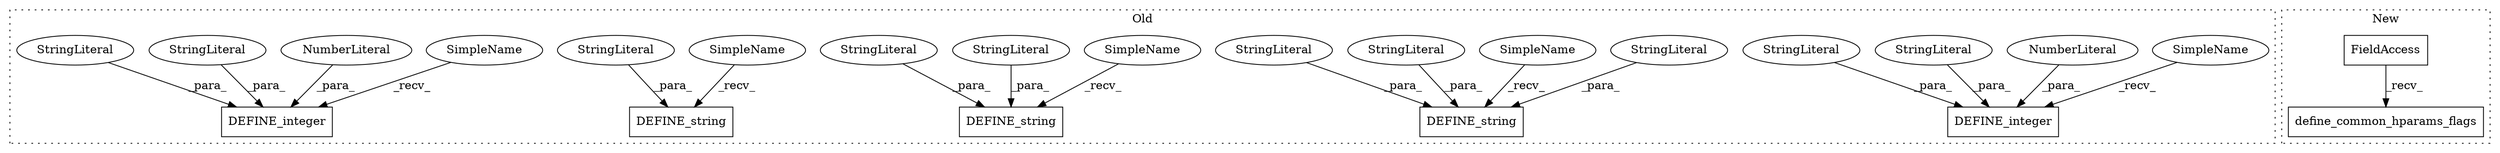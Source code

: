 digraph G {
subgraph cluster0 {
1 [label="DEFINE_integer" a="32" s="1138,1206" l="15,1" shape="box"];
3 [label="NumberLiteral" a="34" s="1166" l="4" shape="ellipse"];
5 [label="DEFINE_string" a="32" s="1288,1359" l="14,1" shape="box"];
6 [label="StringLiteral" a="45" s="1302" l="11" shape="ellipse"];
7 [label="DEFINE_string" a="32" s="824,881" l="14,1" shape="box"];
8 [label="StringLiteral" a="45" s="1153" l="12" shape="ellipse"];
9 [label="DEFINE_string" a="32" s="894,958" l="14,1" shape="box"];
10 [label="StringLiteral" a="45" s="1314" l="10" shape="ellipse"];
11 [label="StringLiteral" a="45" s="838" l="10" shape="ellipse"];
12 [label="StringLiteral" a="45" s="920" l="2" shape="ellipse"];
13 [label="StringLiteral" a="45" s="1171" l="35" shape="ellipse"];
14 [label="StringLiteral" a="45" s="1325" l="34" shape="ellipse"];
15 [label="StringLiteral" a="45" s="852" l="29" shape="ellipse"];
16 [label="DEFINE_integer" a="32" s="1791,1882" l="15,1" shape="box"];
17 [label="NumberLiteral" a="34" s="1828" l="3" shape="ellipse"];
18 [label="StringLiteral" a="45" s="1806" l="21" shape="ellipse"];
19 [label="StringLiteral" a="45" s="1832" l="50" shape="ellipse"];
20 [label="SimpleName" a="42" s="888" l="5" shape="ellipse"];
21 [label="SimpleName" a="42" s="1282" l="5" shape="ellipse"];
22 [label="SimpleName" a="42" s="818" l="5" shape="ellipse"];
23 [label="SimpleName" a="42" s="1785" l="5" shape="ellipse"];
24 [label="SimpleName" a="42" s="1132" l="5" shape="ellipse"];
label = "Old";
style="dotted";
}
subgraph cluster1 {
2 [label="define_common_hparams_flags" a="32" s="543" l="29" shape="box"];
4 [label="FieldAccess" a="22" s="522" l="20" shape="box"];
label = "New";
style="dotted";
}
3 -> 1 [label="_para_"];
4 -> 2 [label="_recv_"];
6 -> 5 [label="_para_"];
8 -> 1 [label="_para_"];
10 -> 5 [label="_para_"];
11 -> 7 [label="_para_"];
12 -> 9 [label="_para_"];
13 -> 1 [label="_para_"];
14 -> 5 [label="_para_"];
15 -> 7 [label="_para_"];
17 -> 16 [label="_para_"];
18 -> 16 [label="_para_"];
19 -> 16 [label="_para_"];
20 -> 9 [label="_recv_"];
21 -> 5 [label="_recv_"];
22 -> 7 [label="_recv_"];
23 -> 16 [label="_recv_"];
24 -> 1 [label="_recv_"];
}